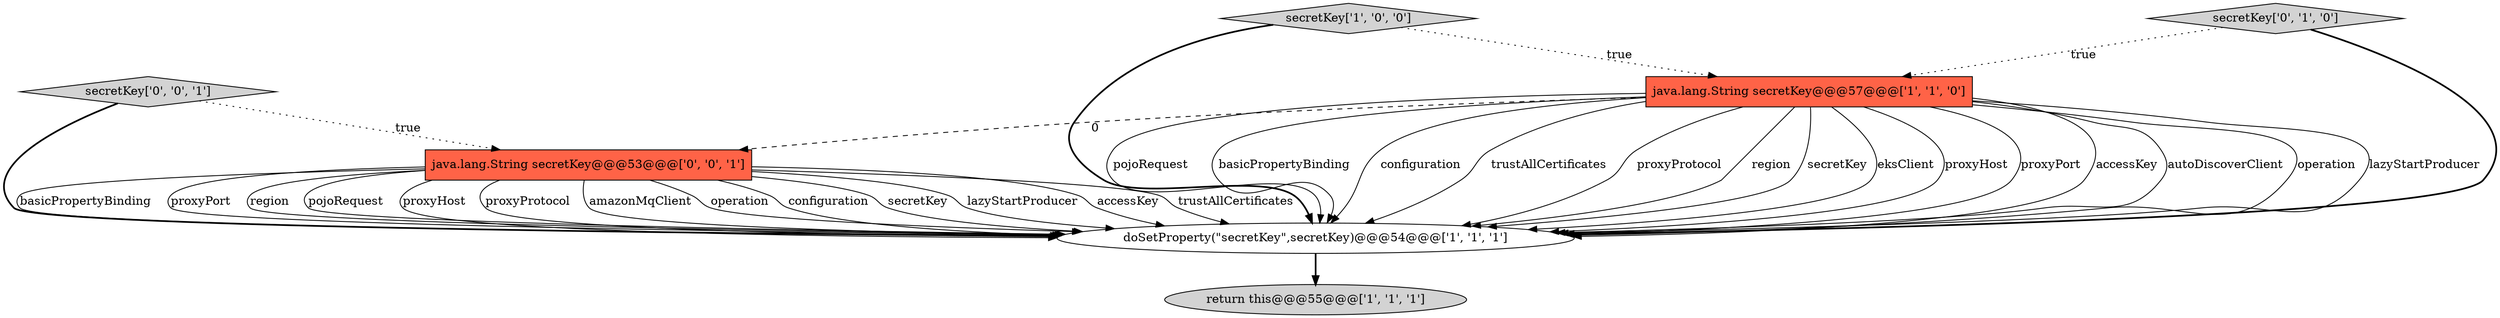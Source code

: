 digraph {
0 [style = filled, label = "doSetProperty(\"secretKey\",secretKey)@@@54@@@['1', '1', '1']", fillcolor = white, shape = ellipse image = "AAA0AAABBB1BBB"];
5 [style = filled, label = "java.lang.String secretKey@@@53@@@['0', '0', '1']", fillcolor = tomato, shape = box image = "AAA0AAABBB3BBB"];
2 [style = filled, label = "secretKey['1', '0', '0']", fillcolor = lightgray, shape = diamond image = "AAA0AAABBB1BBB"];
6 [style = filled, label = "secretKey['0', '0', '1']", fillcolor = lightgray, shape = diamond image = "AAA0AAABBB3BBB"];
4 [style = filled, label = "secretKey['0', '1', '0']", fillcolor = lightgray, shape = diamond image = "AAA0AAABBB2BBB"];
3 [style = filled, label = "java.lang.String secretKey@@@57@@@['1', '1', '0']", fillcolor = tomato, shape = box image = "AAA0AAABBB1BBB"];
1 [style = filled, label = "return this@@@55@@@['1', '1', '1']", fillcolor = lightgray, shape = ellipse image = "AAA0AAABBB1BBB"];
2->3 [style = dotted, label="true"];
3->5 [style = dashed, label="0"];
5->0 [style = solid, label="basicPropertyBinding"];
3->0 [style = solid, label="pojoRequest"];
3->0 [style = solid, label="basicPropertyBinding"];
5->0 [style = solid, label="proxyPort"];
3->0 [style = solid, label="configuration"];
3->0 [style = solid, label="trustAllCertificates"];
3->0 [style = solid, label="proxyProtocol"];
5->0 [style = solid, label="region"];
3->0 [style = solid, label="region"];
5->0 [style = solid, label="pojoRequest"];
5->0 [style = solid, label="proxyHost"];
6->0 [style = bold, label=""];
5->0 [style = solid, label="proxyProtocol"];
3->0 [style = solid, label="secretKey"];
3->0 [style = solid, label="eksClient"];
3->0 [style = solid, label="proxyHost"];
4->0 [style = bold, label=""];
5->0 [style = solid, label="amazonMqClient"];
3->0 [style = solid, label="proxyPort"];
5->0 [style = solid, label="operation"];
2->0 [style = bold, label=""];
4->3 [style = dotted, label="true"];
3->0 [style = solid, label="accessKey"];
5->0 [style = solid, label="configuration"];
0->1 [style = bold, label=""];
5->0 [style = solid, label="secretKey"];
5->0 [style = solid, label="lazyStartProducer"];
3->0 [style = solid, label="autoDiscoverClient"];
3->0 [style = solid, label="operation"];
3->0 [style = solid, label="lazyStartProducer"];
5->0 [style = solid, label="accessKey"];
6->5 [style = dotted, label="true"];
5->0 [style = solid, label="trustAllCertificates"];
}
